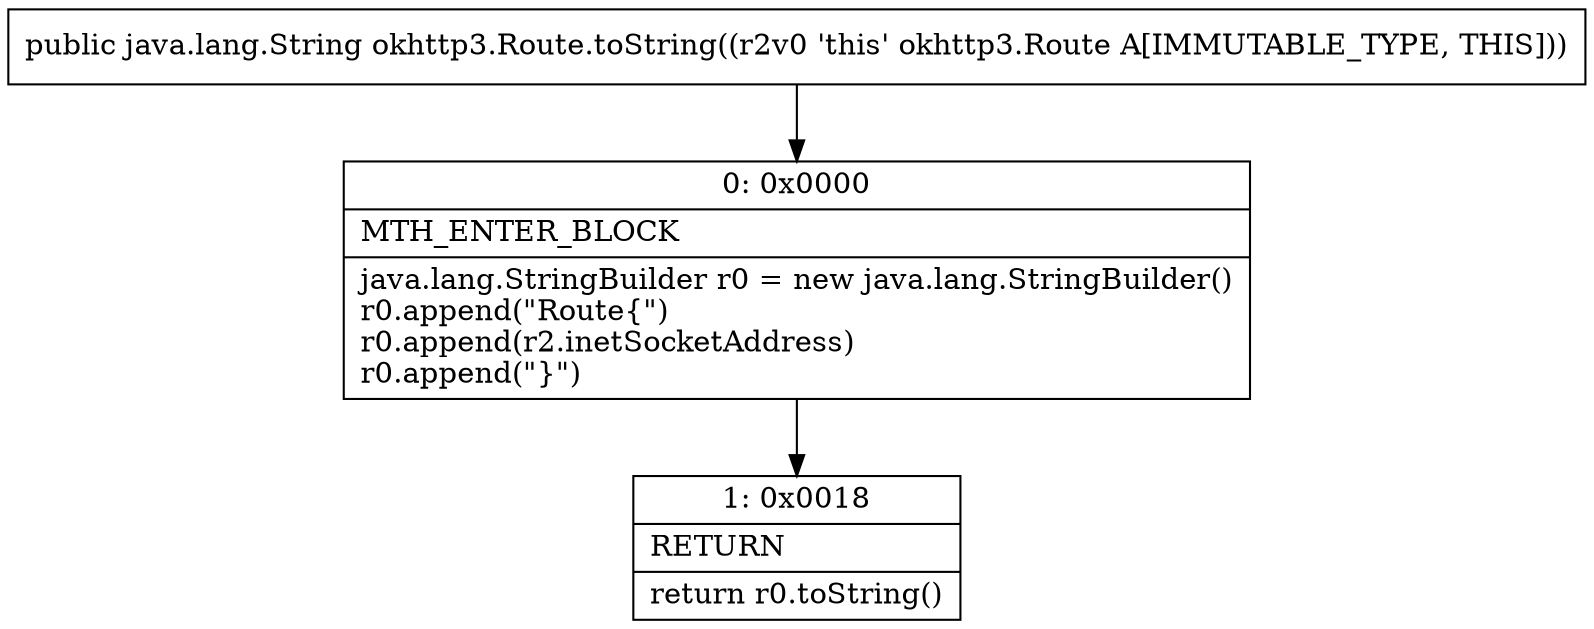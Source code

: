 digraph "CFG forokhttp3.Route.toString()Ljava\/lang\/String;" {
Node_0 [shape=record,label="{0\:\ 0x0000|MTH_ENTER_BLOCK\l|java.lang.StringBuilder r0 = new java.lang.StringBuilder()\lr0.append(\"Route\{\")\lr0.append(r2.inetSocketAddress)\lr0.append(\"\}\")\l}"];
Node_1 [shape=record,label="{1\:\ 0x0018|RETURN\l|return r0.toString()\l}"];
MethodNode[shape=record,label="{public java.lang.String okhttp3.Route.toString((r2v0 'this' okhttp3.Route A[IMMUTABLE_TYPE, THIS])) }"];
MethodNode -> Node_0;
Node_0 -> Node_1;
}


